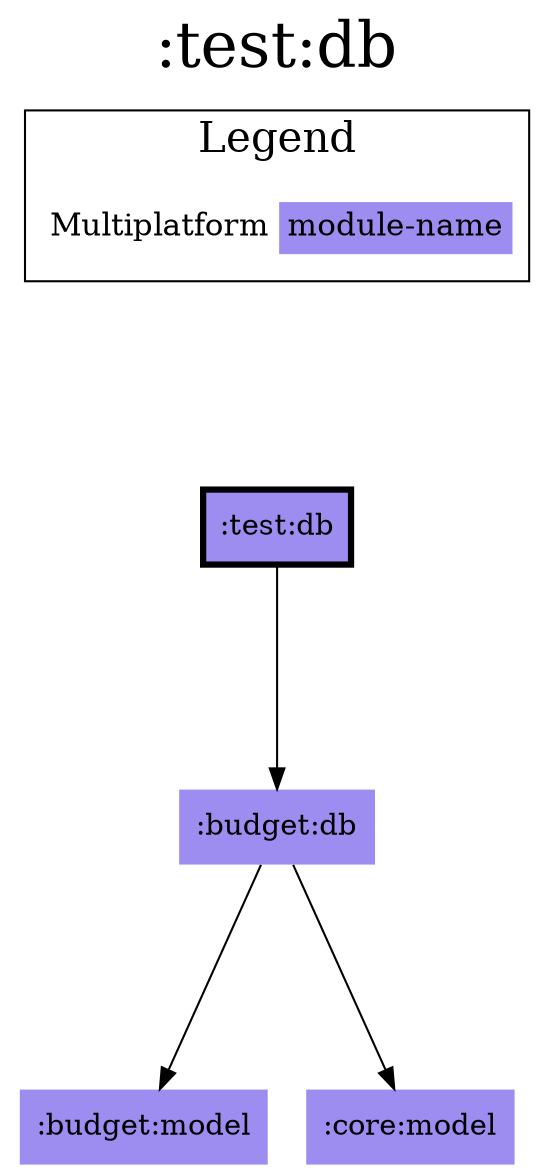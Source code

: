 digraph {
edge ["dir"="forward"]
graph ["dpi"="100","label"=":test:db","labelloc"="t","fontsize"="30","ranksep"="1.5","rankdir"="TB"]
node ["style"="filled"]
":budget:db" ["fillcolor"="#9D8DF1","shape"="none"]
":budget:model" ["fillcolor"="#9D8DF1","shape"="none"]
":core:model" ["fillcolor"="#9D8DF1","shape"="none"]
":test:db" ["fillcolor"="#9D8DF1","color"="black","penwidth"="3","shape"="box"]
{
edge ["dir"="none"]
graph ["rank"="same"]
":test:db"
}
":budget:db" -> ":budget:model"
":budget:db" -> ":core:model"
":test:db" -> ":budget:db"
subgraph "cluster_legend" {
edge ["dir"="none"]
graph ["label"="Legend","fontsize"="20"]
"Legend" ["style"="filled","fillcolor"="#FFFFFF","shape"="none","margin"="0","fontsize"="15","label"=<
<TABLE BORDER="0" CELLBORDER="0" CELLSPACING="0" CELLPADDING="4">
<TR><TD>Multiplatform</TD><TD BGCOLOR="#9D8DF1">module-name</TD></TR>
</TABLE>
>]
} -> ":test:db" ["style"="invis"]
}
